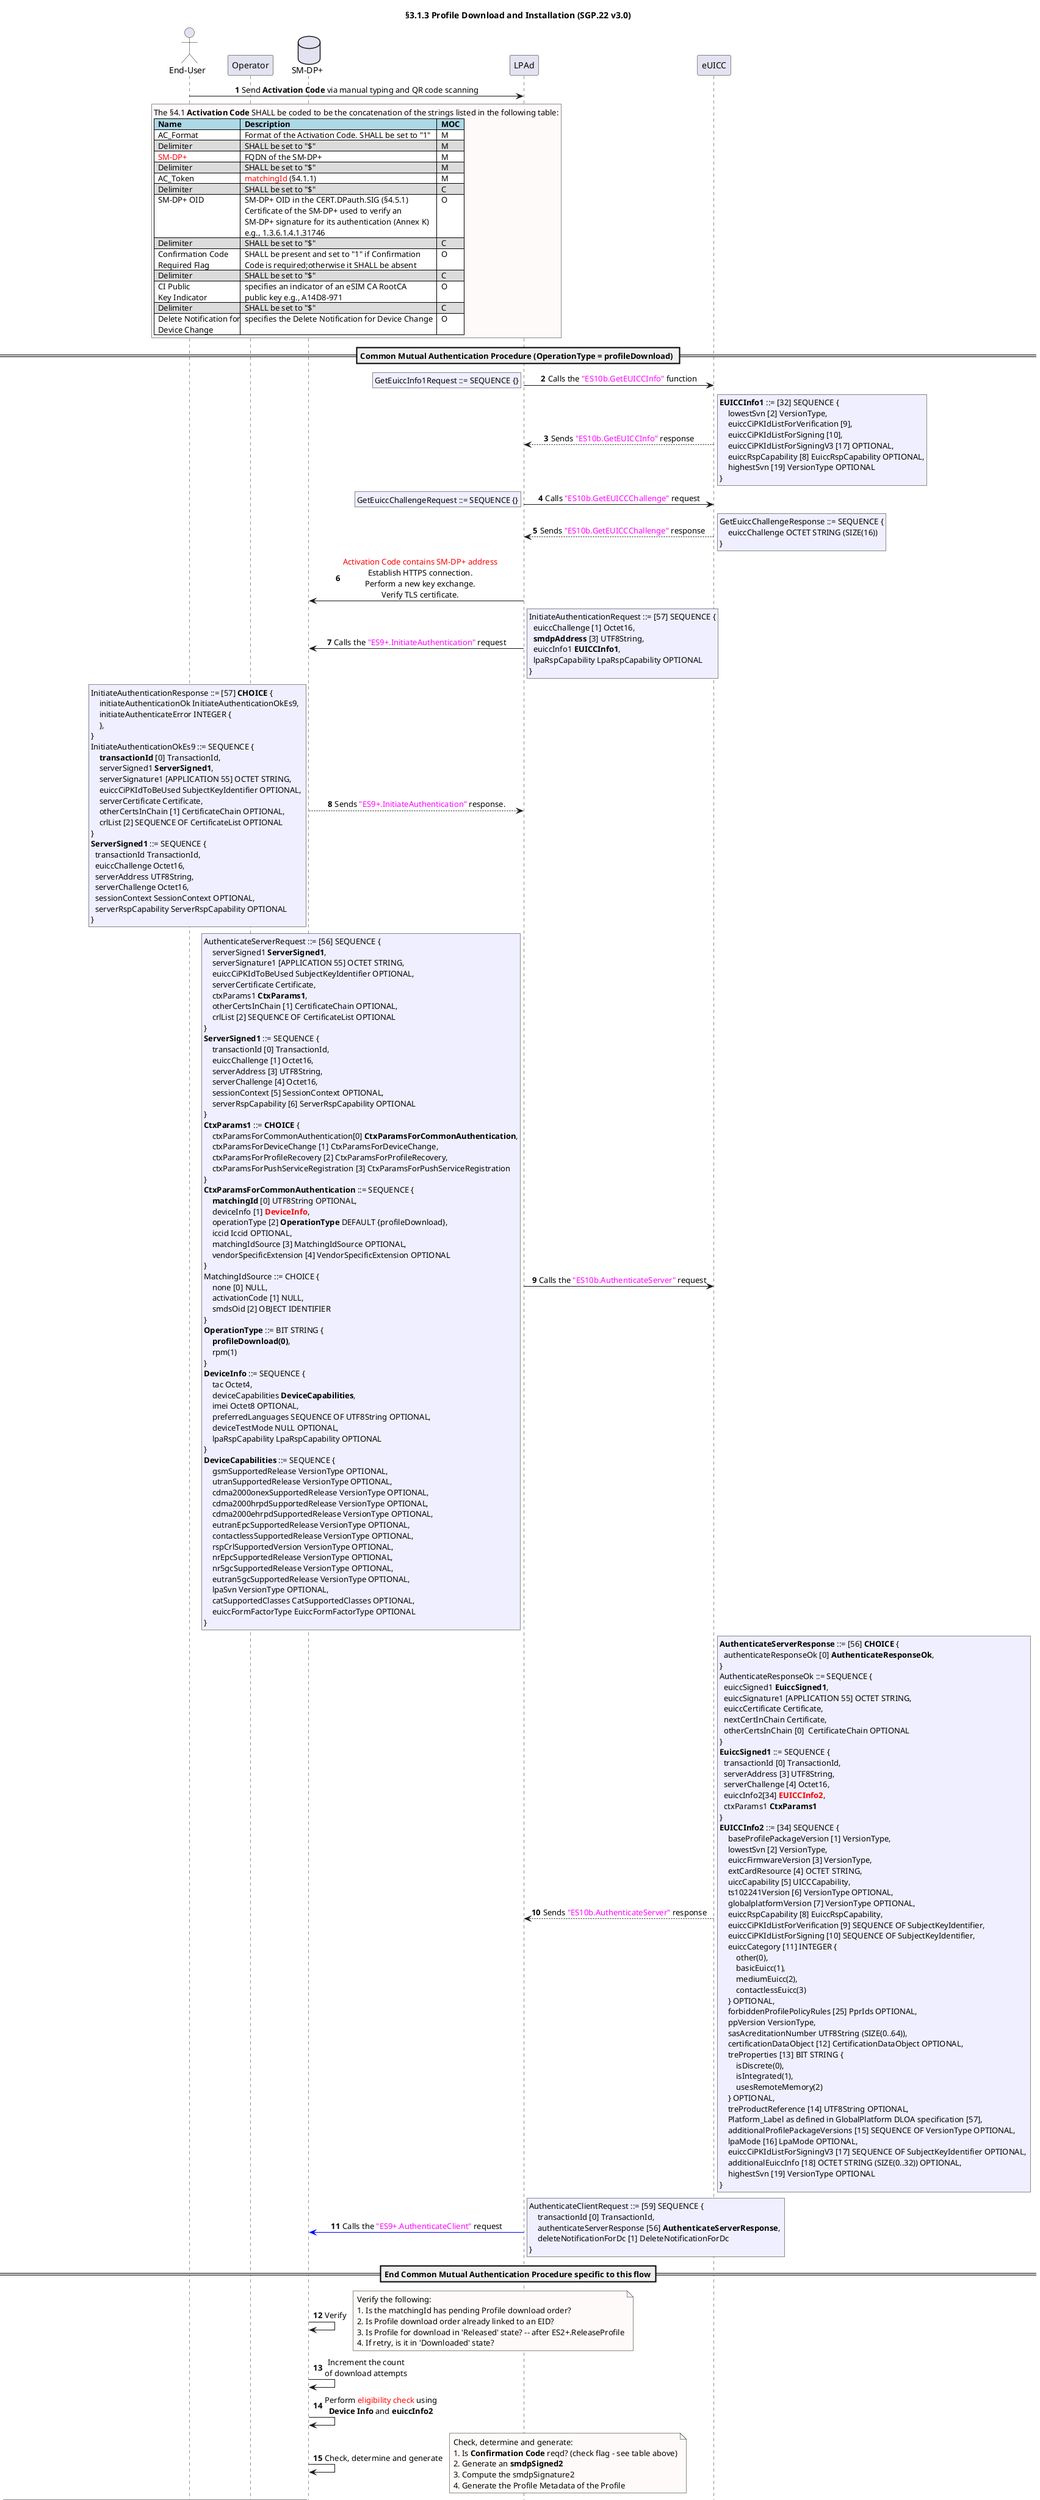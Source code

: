 @startuml prof_dload_install_postive
autonumber
'hide footbox
title §3.1.3 Profile Download and Installation (SGP.22 v3.0)
footer \n\n§3.1.3 Profile Download and Installation - POSITIVE (SGP.22 v3.0)\n<:1f4cc:> https://www.linkedin.com/in/allanalfante/
skinparam sequenceMessageAlign center
skinparam ParticipantPadding 20
skinparam BoxPadding 10
skinparam SequenceGroupBorderColor #Navy

'''
'PARTICPANTS
''''
actor "End-User" as user
participant "Operator" as operator
database "SM-DP+" as smdp
participant "LPAd" as lpad
participant "eUICC" as euicc

user -> lpad: Send **Activation Code** via manual typing and QR code scanning

rnote over user, lpad #Snow
The §4.1 **Activation Code** SHALL be coded to be the concatenation of the strings listed in the following table:
<#lightblue,#black>|=  Name  |=  Description  |=  MOC  |
<#white>|  AC_Format  |  Format of the Activation Code. SHALL be set to "1"  |  M  |
<#gainsboro>|  Delimiter  |  SHALL be set to "$"  |  M  |
<#white>|  <font color=red>SM-DP+</font>  |  FQDN of the SM-DP+  |  M  |
<#gainsboro>|  Delimiter  |  SHALL be set to "$"  |  M  |
<#white>|  AC_Token  |  <font color=red>matchingId</font> (§4.1.1)  |  M  |
<#gainsboro>|  Delimiter  |  SHALL be set to "$"  |  C  |
<#white>|  SM-DP+ OID  |  SM-DP+ OID in the CERT.DPauth.SIG (§4.5.1)\n  Certificate of the SM-DP+ used to verify an\n  SM-DP+ signature for its authentication (Annex K)\n  e.g., 1.3.6.1.4.1.31746  |  O  |
<#gainsboro>|  Delimiter  |  SHALL be set to "$"  |  C  |
<#white>|  Confirmation Code\n  Required Flag  |  SHALL be present and set to "1" if Confirmation\n  Code is required;otherwise it SHALL be absent  |  O  |
<#gainsboro>|  Delimiter  |  SHALL be set to "$"  |  C  |
<#white>|  CI Public\n  Key Indicator  |  specifies an indicator of an eSIM CA RootCA\n  public key e.g., A14D8-971  |  O  |
<#gainsboro>|  Delimiter  |  SHALL be set to "$"  |  C  |
<#white>|  Delete Notification for\n  Device Change  |  specifies the Delete Notification for Device Change  |  O  |
end note

== Common Mutual Authentication Procedure (OperationType = profileDownload) ==

lpad -> euicc: Calls the <font color=magenta>"ES10b.GetEUICCInfo"</font> function
rnote left #Motivation 
GetEuiccInfo1Request ::= SEQUENCE {}
end note

euicc --> lpad: Sends <font color=magenta>"ES10b.GetEUICCInfo"</font> response
rnote right #Motivation
**EUICCInfo1** ::= [32] SEQUENCE {
    lowestSvn [2] VersionType,
    euiccCiPKIdListForVerification [9],
    euiccCiPKIdListForSigning [10],
    euiccCiPKIdListForSigningV3 [17] OPTIONAL,
    euiccRspCapability [8] EuiccRspCapability OPTIONAL,
    highestSvn [19] VersionType OPTIONAL
}
end note

lpad -> euicc: Calls <font color=magenta>"ES10b.GetEUICCChallenge"</font> request
rnote left #Motivation
GetEuiccChallengeRequest ::= SEQUENCE {}
end note

euicc --> lpad: Sends <font color=magenta>"ES10b.GetEUICCChallenge"</font> response
rnote right #Motivation
GetEuiccChallengeResponse ::= SEQUENCE {
    euiccChallenge OCTET STRING (SIZE(16))
}
end note

lpad -> smdp: <font color=red>Activation Code contains SM-DP+ address</font>\nEstablish HTTPS connection.\nPerform a new key exchange.\nVerify TLS certificate.

lpad -> smdp: Calls the <font color=magenta>"ES9+.InitiateAuthentication"</font> request
rnote right #Motivation
InitiateAuthenticationRequest ::= [57] SEQUENCE {
  euiccChallenge [1] Octet16,
  **smdpAddress** [3] UTF8String,
  euiccInfo1 **EUICCInfo1**,
  lpaRspCapability LpaRspCapability OPTIONAL
}
end note

smdp --> lpad: Sends <font color=magenta>"ES9+.InitiateAuthentication"</font> response.
  rnote left #Motivation
  InitiateAuthenticationResponse ::= [57] **CHOICE** { 
      initiateAuthenticationOk InitiateAuthenticationOkEs9,
      initiateAuthenticateError INTEGER {      
      },
  }
  InitiateAuthenticationOkEs9 ::= SEQUENCE {
      **transactionId** [0] TransactionId,
      serverSigned1 **ServerSigned1**,
      serverSignature1 [APPLICATION 55] OCTET STRING,
      euiccCiPKIdToBeUsed SubjectKeyIdentifier OPTIONAL, 
      serverCertificate Certificate,
      otherCertsInChain [1] CertificateChain OPTIONAL, 
      crlList [2] SEQUENCE OF CertificateList OPTIONAL 
  }
  **ServerSigned1** ::= SEQUENCE {
    transactionId TransactionId,
    euiccChallenge Octet16,
    serverAddress UTF8String,
    serverChallenge Octet16,
    sessionContext SessionContext OPTIONAL, 
    serverRspCapability ServerRspCapability OPTIONAL 
  }
  end note

lpad -> euicc: Calls the <font color=magenta>"ES10b.AuthenticateServer"</font> request
rnote left #Motivation
AuthenticateServerRequest ::= [56] SEQUENCE { 
    serverSigned1 **ServerSigned1**, 
    serverSignature1 [APPLICATION 55] OCTET STRING, 
    euiccCiPKIdToBeUsed SubjectKeyIdentifier OPTIONAL, 
    serverCertificate Certificate,
    ctxParams1 **CtxParams1**,
    otherCertsInChain [1] CertificateChain OPTIONAL, 
    crlList [2] SEQUENCE OF CertificateList OPTIONAL 
}
**ServerSigned1** ::= SEQUENCE {
    transactionId [0] TransactionId, 
    euiccChallenge [1] Octet16, 
    serverAddress [3] UTF8String, 
    serverChallenge [4] Octet16, 
    sessionContext [5] SessionContext OPTIONAL, 
    serverRspCapability [6] ServerRspCapability OPTIONAL 
}
**CtxParams1** ::= **CHOICE** {
    ctxParamsForCommonAuthentication[0] **CtxParamsForCommonAuthentication**,
    ctxParamsForDeviceChange [1] CtxParamsForDeviceChange,
    ctxParamsForProfileRecovery [2] CtxParamsForProfileRecovery,
    ctxParamsForPushServiceRegistration [3] CtxParamsForPushServiceRegistration 
}
**CtxParamsForCommonAuthentication** ::= SEQUENCE {
    **matchingId** [0] UTF8String OPTIONAL, 
    deviceInfo [1] <font color=red>**DeviceInfo**</font>, 
    operationType [2] **OperationType** DEFAULT {profileDownload}, 
    iccid Iccid OPTIONAL, 
    matchingIdSource [3] MatchingIdSource OPTIONAL, 
    vendorSpecificExtension [4] VendorSpecificExtension OPTIONAL 
}
MatchingIdSource ::= CHOICE {
    none [0] NULL,
    activationCode [1] NULL,
    smdsOid [2] OBJECT IDENTIFIER
}
**OperationType** ::= BIT STRING {
    **profileDownload(0)**,
    rpm(1)
}
**DeviceInfo** ::= SEQUENCE {
    tac Octet4,
    deviceCapabilities **DeviceCapabilities**,
    imei Octet8 OPTIONAL,
    preferredLanguages SEQUENCE OF UTF8String OPTIONAL, 
    deviceTestMode NULL OPTIONAL, 
    lpaRspCapability LpaRspCapability OPTIONAL
}
**DeviceCapabilities** ::= SEQUENCE {
    gsmSupportedRelease VersionType OPTIONAL,
    utranSupportedRelease VersionType OPTIONAL,
    cdma2000onexSupportedRelease VersionType OPTIONAL,
    cdma2000hrpdSupportedRelease VersionType OPTIONAL,
    cdma2000ehrpdSupportedRelease VersionType OPTIONAL,
    eutranEpcSupportedRelease VersionType OPTIONAL,
    contactlessSupportedRelease VersionType OPTIONAL,
    rspCrlSupportedVersion VersionType OPTIONAL, 
    nrEpcSupportedRelease VersionType OPTIONAL, 
    nr5gcSupportedRelease VersionType OPTIONAL, 
    eutran5gcSupportedRelease VersionType OPTIONAL,
    lpaSvn VersionType OPTIONAL,
    catSupportedClasses CatSupportedClasses OPTIONAL,
    euiccFormFactorType EuiccFormFactorType OPTIONAL
}
end note

euicc --> lpad: Sends <font color=magenta>"ES10b.AuthenticateServer"</font> response
rnote right #Motivation
**AuthenticateServerResponse** ::= [56] **CHOICE** {
  authenticateResponseOk [0] **AuthenticateResponseOk**,
}
AuthenticateResponseOk ::= SEQUENCE {
  euiccSigned1 **EuiccSigned1**,
  euiccSignature1 [APPLICATION 55] OCTET STRING, 
  euiccCertificate Certificate, 
  nextCertInChain Certificate, 
  otherCertsInChain [0]  CertificateChain OPTIONAL 
}
**EuiccSigned1** ::= SEQUENCE {
  transactionId [0] TransactionId,
  serverAddress [3] UTF8String,
  serverChallenge [4] Octet16,
  euiccInfo2[34] <font color=red>**EUICCInfo2**</font>,
  ctxParams1 **CtxParams1**
}
**EUICCInfo2** ::= [34] SEQUENCE { 
    baseProfilePackageVersion [1] VersionType, 
    lowestSvn [2] VersionType,
    euiccFirmwareVersion [3] VersionType, 
    extCardResource [4] OCTET STRING, 
    uiccCapability [5] UICCCapability,
    ts102241Version [6] VersionType OPTIONAL,
    globalplatformVersion [7] VersionType OPTIONAL, 
    euiccRspCapability [8] EuiccRspCapability,
    euiccCiPKIdListForVerification [9] SEQUENCE OF SubjectKeyIdentifier, 
    euiccCiPKIdListForSigning [10] SEQUENCE OF SubjectKeyIdentifier, 
    euiccCategory [11] INTEGER {
        other(0),
        basicEuicc(1),
        mediumEuicc(2),
        contactlessEuicc(3)
    } OPTIONAL, 
    forbiddenProfilePolicyRules [25] PprIds OPTIONAL, 
    ppVersion VersionType, 
    sasAcreditationNumber UTF8String (SIZE(0..64)),
    certificationDataObject [12] CertificationDataObject OPTIONAL, 
    treProperties [13] BIT STRING {
        isDiscrete(0),
        isIntegrated(1),
        usesRemoteMemory(2) 
    } OPTIONAL, 
    treProductReference [14] UTF8String OPTIONAL, 
    Platform_Label as defined in GlobalPlatform DLOA specification [57],
    additionalProfilePackageVersions [15] SEQUENCE OF VersionType OPTIONAL, 
    lpaMode [16] LpaMode OPTIONAL, 
    euiccCiPKIdListForSigningV3 [17] SEQUENCE OF SubjectKeyIdentifier OPTIONAL, 
    additionalEuiccInfo [18] OCTET STRING (SIZE(0..32)) OPTIONAL, 
    highestSvn [19] VersionType OPTIONAL 
}
end note  

lpad -[#Blue]> smdp: Calls the <font color=magenta>"ES9+.AuthenticateClient"</font> request
rnote right #MOTIVATION
AuthenticateClientRequest ::= [59] SEQUENCE { 
    transactionId [0] TransactionId,
    authenticateServerResponse [56] **AuthenticateServerResponse**, 
    deleteNotificationForDc [1] DeleteNotificationForDc 
}
end note

==End Common Mutual Authentication Procedure specific to this flow== 

smdp -> smdp: Verify
note right #Snow
Verify the following:
1. Is the matchingId has pending Profile download order?
2. Is Profile download order already linked to an EID?
3. Is Profile for download in 'Released' state? -- after ES2+.ReleaseProfile
4. If retry, is it in 'Downloaded' state?
end note

smdp -> smdp: Increment the count\nof download attempts
smdp -> smdp: Perform <font color=red>eligibility check</font> using\n**Device Info** and **euiccInfo2**
smdp -> smdp: Check, determine and generate
note right #Snow
Check, determine and generate:
1. Is **Confirmation Code** reqd? (check flag - see table above)
2. Generate an **smdpSigned2**
3. Compute the smdpSignature2
4. Generate the Profile Metadata of the Profile
end note

smdp -[#Blue]-> lpad: Sends <font color=magenta>"ES9+.AuthenticateClient"</font> response
rnote left #Motivation 
AuthenticateClientResponseEs9 ::= [59] **CHOICE** {
    authenticateClientOk **AuthenticateClientOk**,
    authenticateClientError INTEGER {
    },
    authenticateClientOkRpm AuthenticateClientOkRpm, 
    authenticateClientOkDeviceChange AuthenticateClientOkDeviceChange 
}
  **AuthenticateClientOk** ::= SEQUENCE {
    transactionId [0] **TransactionId**,
    profileMetadata [37] **StoreMetadataRequest** OPTIONAL,
    smdpSigned2 [1] **SmdpSigned2** OPTIONAL, 
    smdpSignature2 [APPLICATION 55] OCTET STRING OPTIONAL, 
    smdpCertificate Certificate 
}
StoreMetadataRequest ::= [37] SEQUENCE {
    iccid **Iccid**,
    serviceProviderName [17] UTF8String (SIZE(0..32)), 
    **profileName** [18] UTF8String (SIZE(0..64)), 
    iconType [19] IconType OPTIONAL,
    icon [20] OCTET STRING (SIZE(0..1024)) OPTIONAL,
    profileClass [21] ProfileClass DEFAULT operational,
    notificationConfigurationInfo [22] SEQUENCE OF... OPTIONAL,
    profileOwner [23] OperatorId OPTIONAL, 
    profilePolicyRules [25] **PprIds** OPTIONAL, 
    serviceSpecificDataStoredInEuicc [34] VendorSpecificExtension OPTIONAL,
    serviceSpecificDataNotStoredInEuicc [35] VendorSpecificExtension OPTIONAL,
    rpmConfiguration [26] RpmConfiguration OPTIONAL,
    hriServerAddress [27] UTF8String OPTIONAL,
    serviceProviderMessage [30] LocalisedTextMessage OPTIONAL,
    lprConfiguration [28] **LprConfiguration** OPTIONAL,
    enterpriseConfiguration [29] **EnterpriseConfiguration** OPTIONAL,
    serviceDescription [31] ServiceDescription OPTIONAL,
    deviceChangeConfiguration [32] DeviceChangeConfiguration OPTIONAL,
    estimatedProfileSize [33] INTEGER OPTIONAL
}
SmdpSigned2 ::= SEQUENCE {
    transactionId [0] TransactionId,
    **ccRequiredFlag** BOOLEAN,
    bppEuiccOtpk [APPLICATION 73] OCTET STRING OPTIONAL, 
    **rpmPending** NULL OPTIONAL
}
PprIds ::= BIT STRING { 
    pprUpdateControl(0), -- defines how to update PPRs via ES6
    ppr1(1), -- Disabling not allowed'
    ppr2(2) -- 'Deletion not allowed'
}
EnterpriseConfiguration ::= SEQUENCE {
    enterpriseOid [0] OBJECT IDENTIFIER,
    enterpriseName [1] UTF8String (SIZE(0..64)),
    **enterpriseRules** [2] SEQUENCE {
        enterpriseRuleBits [0] BIT STRING {
            referenceEnterpriseRule (0),
            priorityEnterpriseProfile (1),
            onlyEnterpriseProfilesCanBeInstalled (2)
        },
        numberOfNonEnterpriseProfiles [1] INTEGER -- that can be Enabled
    } OPTIONAL
}
end note

note over lpad #Snow
1. **Check if the profile can be installed (Annex F. Eligibility check)**
2. Get Rules Authorisation Table (RAT).
3. Get list of installed Profiles.
end note


lpad -> euicc: Call the <font color=magenta>"ES10b.GetRAT"</font> request
  rnote left #Motivation 
GetRatRequest ::= [67] SEQUENCE { -- Tag 'BF43'
  -- No input data  
}
  end note

euicc --> lpad: Sends <font color=magenta>"ES10b.GetRAT"</font> response
  rnote right #Motivation 
GetRatResponse ::= [67] SEQUENCE { 
  rat **RulesAuthorisationTable**
}
**RulesAuthorisationTable** ::= SEQUENCE OF ProfilePolicyAuthorisationRule
ProfilePolicyAuthorisationRule ::= SEQUENCE {
  pprIds **PprIds**,
  allowedOperators SEQUENCE OF OperatorId,
  pprFlags BIT STRING {**consentRequired**(0)}
}
  end note

lpad -> euicc: Call the <font color=magenta>"ES10c.GetProfilesInfo"</font> request
rnote left #Motivation 
ProfileInfoListRequest ::= [45] SEQUENCE { 
  searchCriteria [0] CHOICE {
    isdpAid [APPLICATION 15] OctetTo16, 
    iccid Iccid, 
    profileClass [21] ProfileClass 
  } OPTIONAL,
  **tagList** [APPLICATION 28] OCTET STRING OPTIONAL
}
 end note

euicc --> lpad: Sends <font color=magenta>"ES10c.GetProfilesInfo"</font> response
rnote right #Motivation 
-- Definition of ProfileInfoListResponse
ProfileInfoListResponse ::= [45] **CHOICE** {
  profileInfoListOk SEQUENCE OF **ProfileInfo**,
  profileInfoListError ProfileInfoListError
}
**ProfileInfo** ::= [PRIVATE 3] SEQUENCE { 
    iccid **Iccid** OPTIONAL,
    isdpAid [APPLICATION 15] OctetTo16 OPTIONAL, 
    profileState [112] **ProfileState** OPTIONAL,
    profileNickname [16] UTF8String (SIZE(0..64)) OPTIONAL,
    serviceProviderName [17] UTF8String (SIZE(0..32)) OPTIONAL, 
    profileName [18] UTF8String (SIZE(0..64)) OPTIONAL,
    iconType [19] IconType OPTIONAL,
    icon [20] OCTET STRING (SIZE(0..1024)) OPTIONAL,
    profileClass [21] **ProfileClass** OPTIONAL,
    notificationConfigurationInfo [22] SEQUENCE OF ... OPTIONAL,
    profileOwner [23] OperatorId OPTIONAL,
    dpProprietaryData [24] DpProprietaryData OPTIONAL,
    profilePolicyRules [25] **PprIds** OPTIONAL,
    serviceSpecificDataStoredInEuicc [34] VendorSpecificExtension OPTIONAL, 
    rpmConfiguration [26] **RpmConfiguration** OPTIONAL, 
    hriServerAddress [27] UTF8String OPTIONAL, 
    lprConfiguration [28] LprConfiguration OPTIONAL, 
    enterpriseConfiguration [29] **EnterpriseConfiguration** OPTIONAL, 
    serviceDescription [31] ServiceDescription OPTIONAL,
    deviceChangeConfiguration [32] DeviceChangeConfiguration OPTIONAL, 
    enabledOnEsimPort [36] INTEGER OPTIONAL,
    **profileSize** [37] INTEGER OPTIONAL 
}
IconType ::= INTEGER {jpg(0), png(1)}
**ProfileState** ::= INTEGER {disabled(0), enabled(1)}
**ProfileClass** ::= INTEGER {<font color=red>test(0), provisioning(1), operational(2)</font>}
**PprIds** ::= BIT STRING { 
    pprUpdateControl(0), -- defines how to update PPRs via ES6
    ppr1(1), -- Disabling not allowed'
    ppr2(2) -- 'Deletion not allowed'
}
RpmConfiguration ::= SEQUENCE { 
    managingDpList [0] SEQUENCE OF SEQUENCE {
        managingDpOid [0] OBJECT IDENTIFIER,
        rpmType [1] **RpmType** OPTIONAL,
        tagList [APPLICATION 28] OCTET STRING OPTIONAL
    },
    pollingAddress [1] UTF8String OPTIONAL, 
    allowedCiPKId [2] SubjectKeyIdentifier OPTIONAL, 
    profileOwnerOid [3] OBJECT IDENTIFIER
}
**RpmType** ::= BIT STRING {
    enable (0),
    disable (1),
    delete (2),
    listProfileInfo (3),
    contactPcmp (4)
}
end note

lpad -> user:  Obtains End User (pprFlags) consent with Optional **Confirmation Code** input\nIf CC is not required, LPAd shall ask for Simple Confirmation (Yes, No, Not Now)\n by showing the ProfileName or any relevant info contained in the Profile Metadata

hnote over user, euicc
Proceed to §3.1.3.2 Sub-procedure Profile Download and Installation – Download Confirmation
end note
@enduml